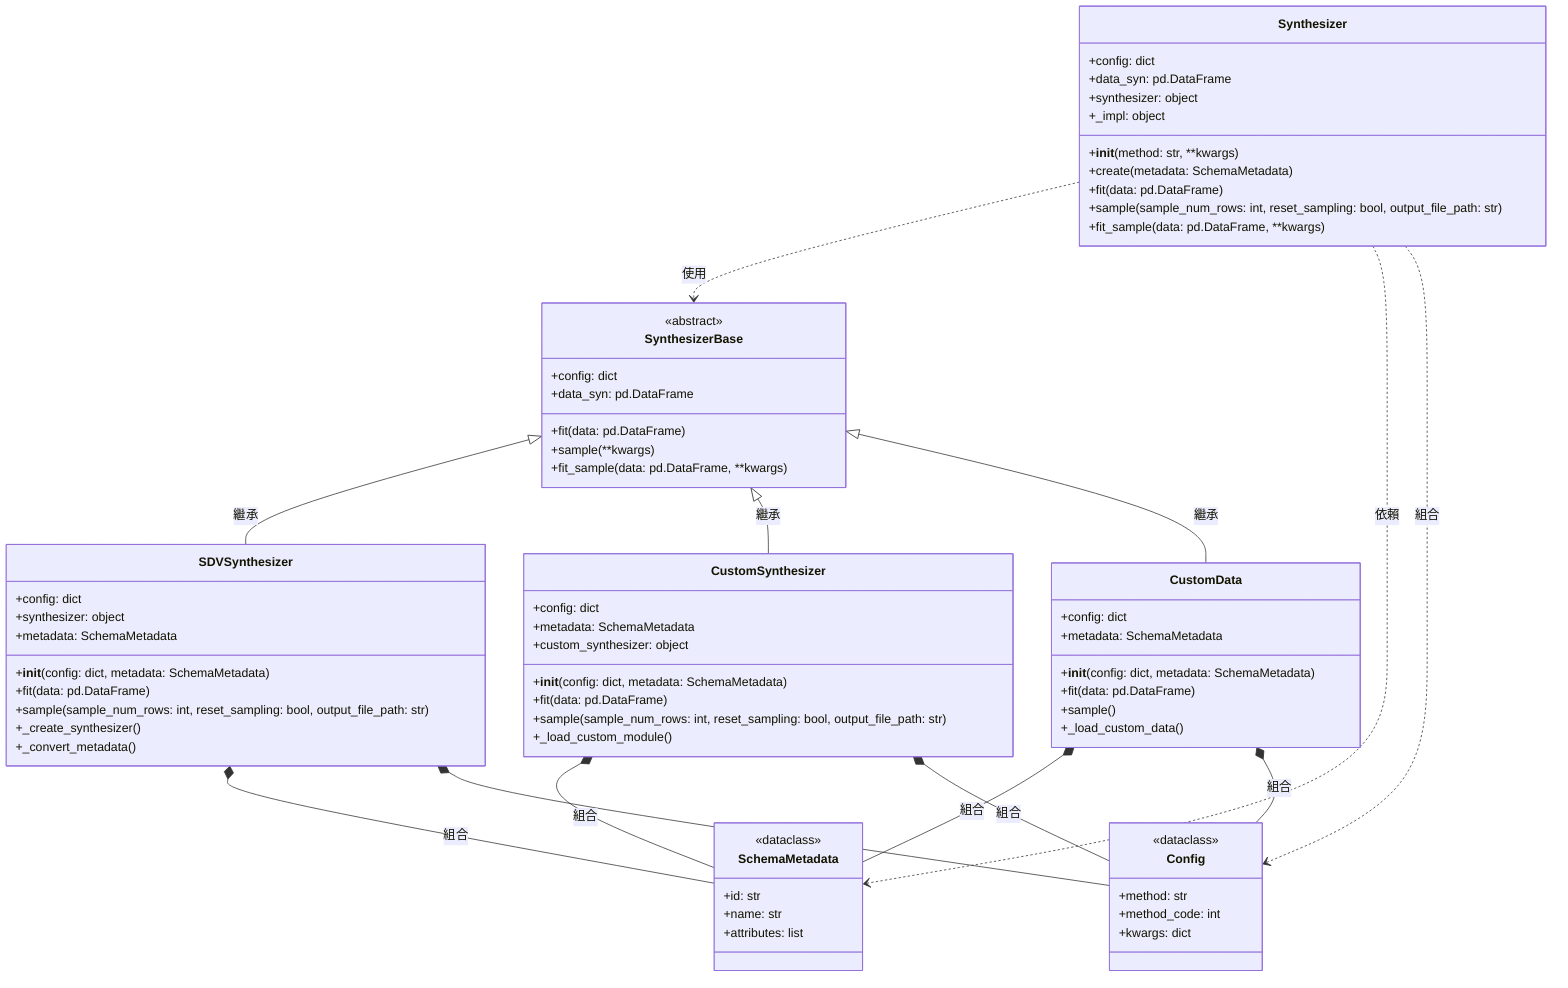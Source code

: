 classDiagram
    class Synthesizer {
        +config: dict
        +data_syn: pd.DataFrame
        +synthesizer: object
        +_impl: object
        +__init__(method: str, **kwargs)
        +create(metadata: SchemaMetadata)
        +fit(data: pd.DataFrame)
        +sample(sample_num_rows: int, reset_sampling: bool, output_file_path: str)
        +fit_sample(data: pd.DataFrame, **kwargs)
    }
    
    class SynthesizerBase {
        <<abstract>>
        +config: dict
        +data_syn: pd.DataFrame
        +fit(data: pd.DataFrame)
        +sample(**kwargs)
        +fit_sample(data: pd.DataFrame, **kwargs)
    }
    
    class SDVSynthesizer {
        +config: dict
        +synthesizer: object
        +metadata: SchemaMetadata
        +__init__(config: dict, metadata: SchemaMetadata)
        +fit(data: pd.DataFrame)
        +sample(sample_num_rows: int, reset_sampling: bool, output_file_path: str)
        +_create_synthesizer()
        +_convert_metadata()
    }
    
    class CustomSynthesizer {
        +config: dict
        +metadata: SchemaMetadata
        +custom_synthesizer: object
        +__init__(config: dict, metadata: SchemaMetadata)
        +fit(data: pd.DataFrame)
        +sample(sample_num_rows: int, reset_sampling: bool, output_file_path: str)
        +_load_custom_module()
    }
    
    class CustomData {
        +config: dict
        +metadata: SchemaMetadata
        +__init__(config: dict, metadata: SchemaMetadata)
        +fit(data: pd.DataFrame)
        +sample()
        +_load_custom_data()
    }
    
    class SchemaMetadata {
        <<dataclass>>
        +id: str
        +name: str
        +attributes: list
    }
    
    class Config {
        <<dataclass>>
        +method: str
        +method_code: int
        +kwargs: dict
    }
    
    Synthesizer ..> SynthesizerBase : 使用
    Synthesizer ..> SchemaMetadata : 依賴
    Synthesizer ..> Config : 組合
    
    SynthesizerBase <|-- SDVSynthesizer : 繼承
    SynthesizerBase <|-- CustomSynthesizer : 繼承
    SynthesizerBase <|-- CustomData : 繼承
    
    SDVSynthesizer *-- SchemaMetadata : 組合
    SDVSynthesizer *-- Config : 組合
    
    CustomSynthesizer *-- SchemaMetadata : 組合
    CustomSynthesizer *-- Config : 組合
    
    CustomData *-- SchemaMetadata : 組合
    CustomData *-- Config : 組合